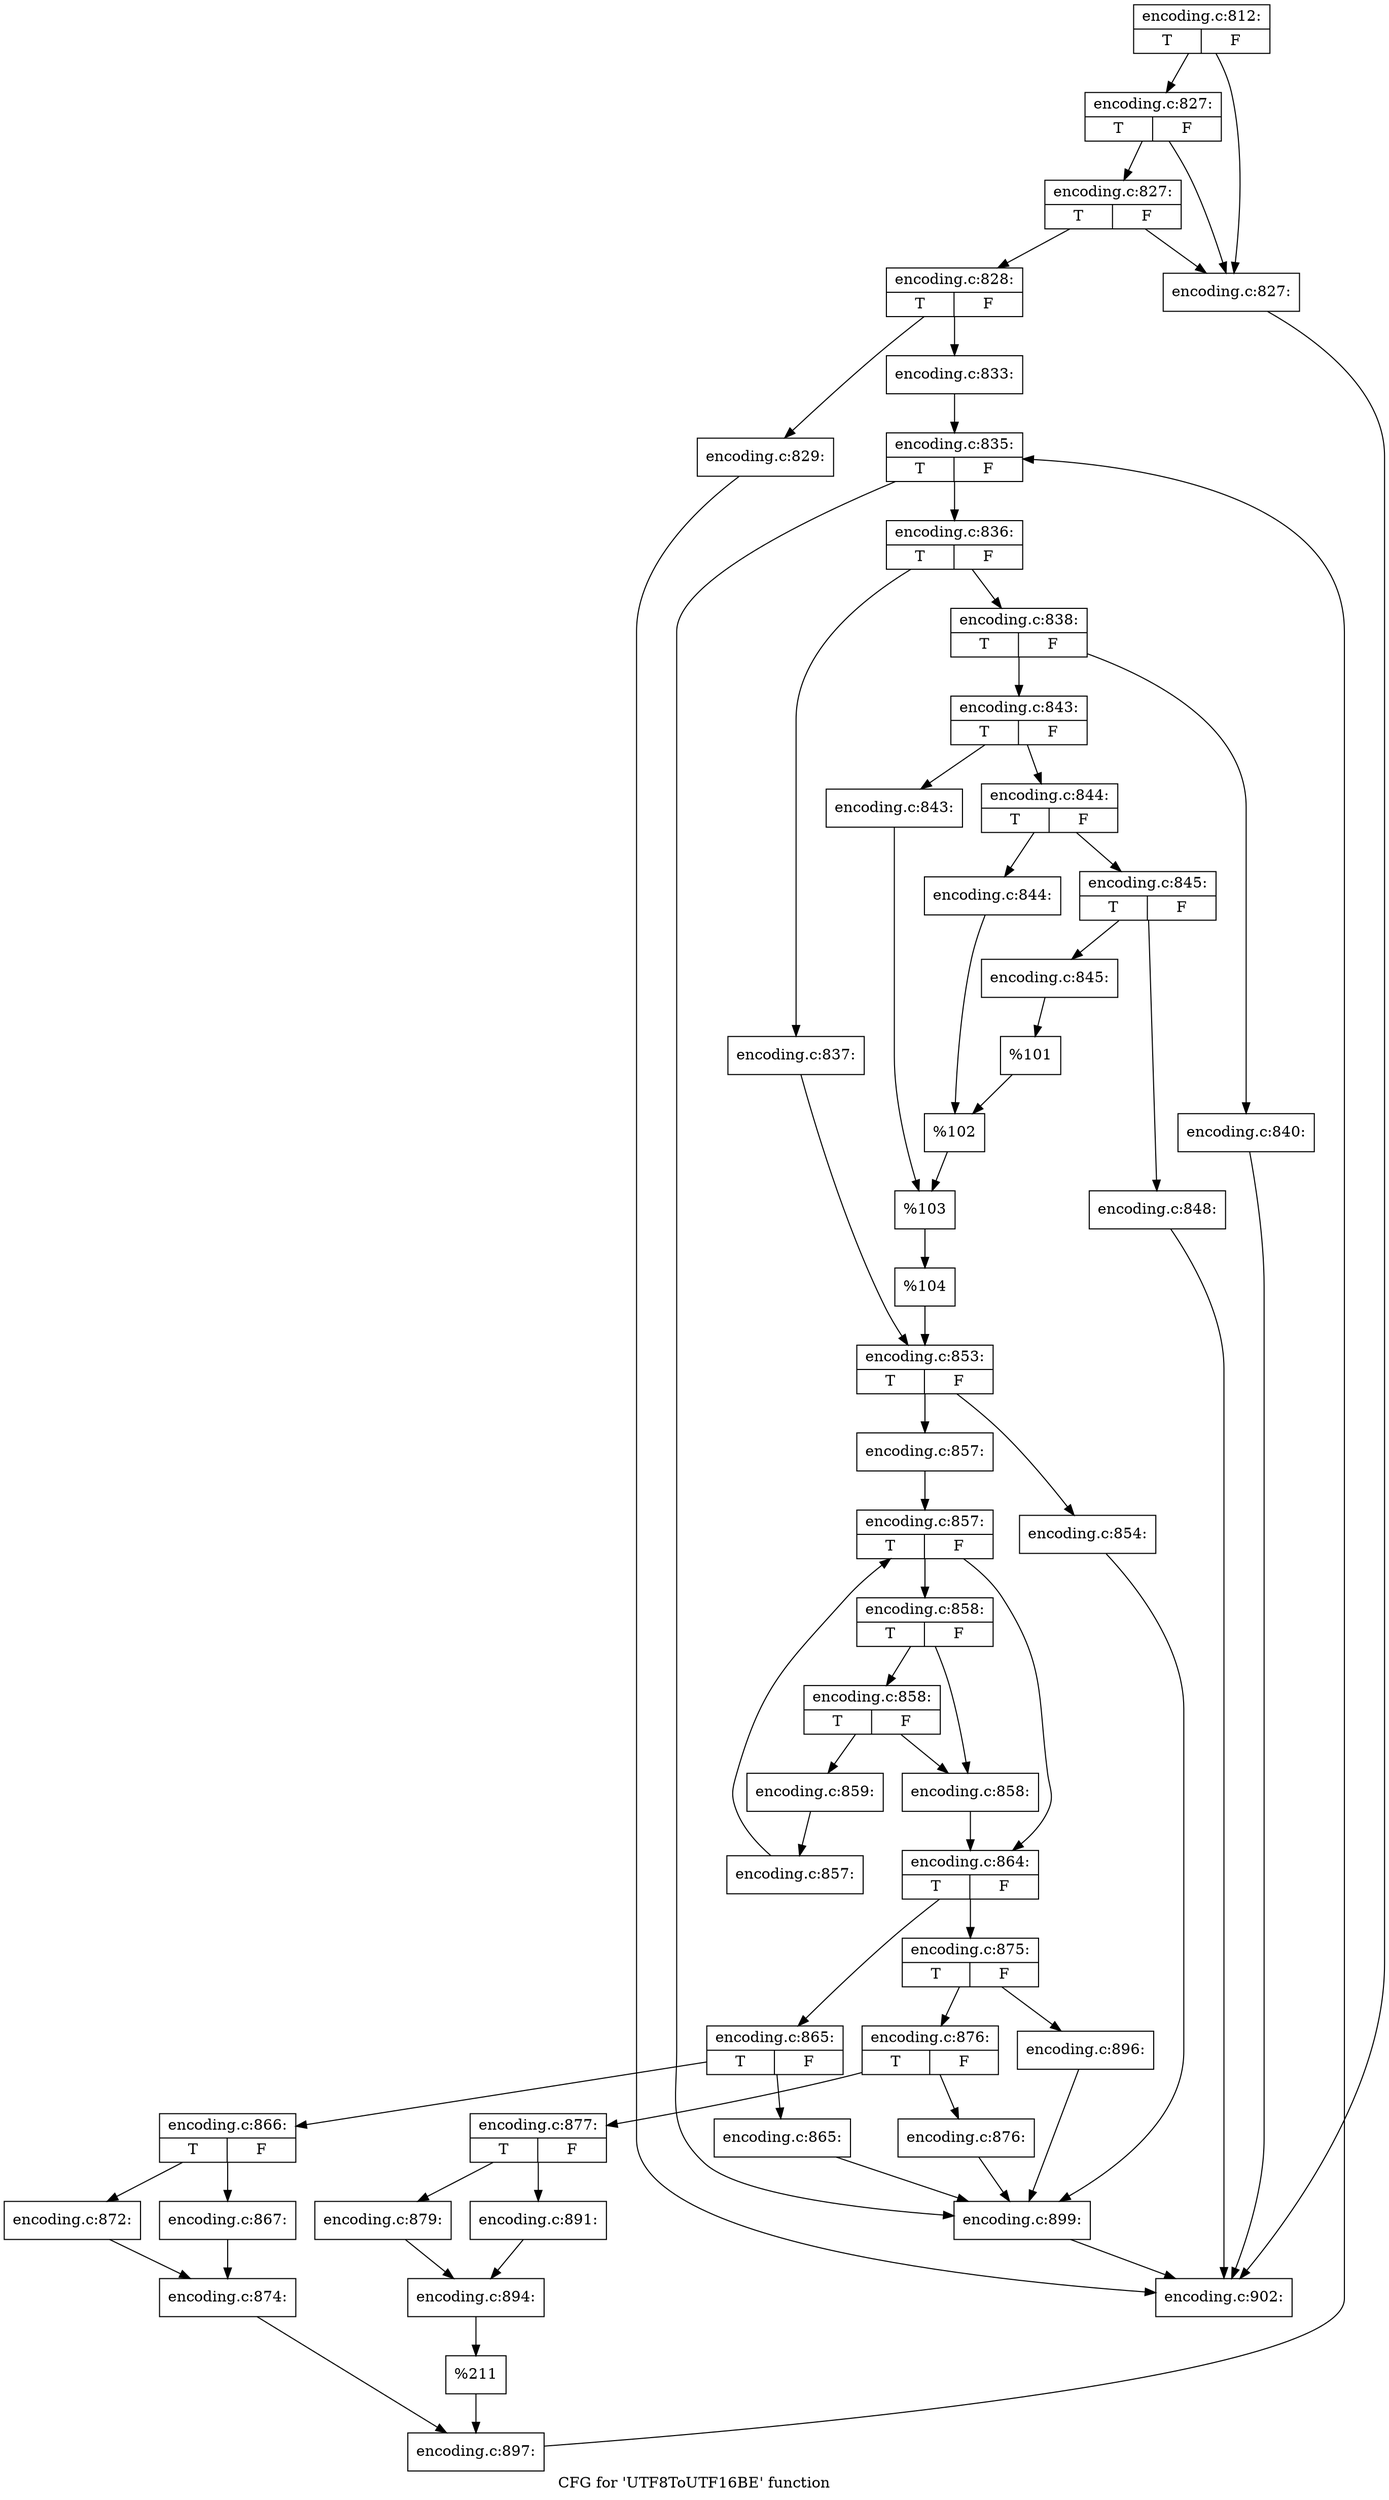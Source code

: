 digraph "CFG for 'UTF8ToUTF16BE' function" {
	label="CFG for 'UTF8ToUTF16BE' function";

	Node0x46fa5f0 [shape=record,label="{encoding.c:812:|{<s0>T|<s1>F}}"];
	Node0x46fa5f0 -> Node0x46fdcc0;
	Node0x46fa5f0 -> Node0x46fdde0;
	Node0x46fdde0 [shape=record,label="{encoding.c:827:|{<s0>T|<s1>F}}"];
	Node0x46fdde0 -> Node0x46fdcc0;
	Node0x46fdde0 -> Node0x46fdd60;
	Node0x46fdd60 [shape=record,label="{encoding.c:827:|{<s0>T|<s1>F}}"];
	Node0x46fdd60 -> Node0x46fdcc0;
	Node0x46fdd60 -> Node0x46fdd10;
	Node0x46fdcc0 [shape=record,label="{encoding.c:827:}"];
	Node0x46fdcc0 -> Node0x46fb0a0;
	Node0x46fdd10 [shape=record,label="{encoding.c:828:|{<s0>T|<s1>F}}"];
	Node0x46fdd10 -> Node0x46fe700;
	Node0x46fdd10 -> Node0x46fe750;
	Node0x46fe700 [shape=record,label="{encoding.c:829:}"];
	Node0x46fe700 -> Node0x46fb0a0;
	Node0x46fe750 [shape=record,label="{encoding.c:833:}"];
	Node0x46fe750 -> Node0x46ff7f0;
	Node0x46ff7f0 [shape=record,label="{encoding.c:835:|{<s0>T|<s1>F}}"];
	Node0x46ff7f0 -> Node0x46ffc10;
	Node0x46ff7f0 -> Node0x46ffa10;
	Node0x46ffc10 [shape=record,label="{encoding.c:836:|{<s0>T|<s1>F}}"];
	Node0x46ffc10 -> Node0x47000c0;
	Node0x46ffc10 -> Node0x4700160;
	Node0x47000c0 [shape=record,label="{encoding.c:837:}"];
	Node0x47000c0 -> Node0x4700110;
	Node0x4700160 [shape=record,label="{encoding.c:838:|{<s0>T|<s1>F}}"];
	Node0x4700160 -> Node0x4700800;
	Node0x4700160 -> Node0x47008a0;
	Node0x4700800 [shape=record,label="{encoding.c:840:}"];
	Node0x4700800 -> Node0x46fb0a0;
	Node0x47008a0 [shape=record,label="{encoding.c:843:|{<s0>T|<s1>F}}"];
	Node0x47008a0 -> Node0x4701740;
	Node0x47008a0 -> Node0x47017e0;
	Node0x4701740 [shape=record,label="{encoding.c:843:}"];
	Node0x4701740 -> Node0x4701790;
	Node0x47017e0 [shape=record,label="{encoding.c:844:|{<s0>T|<s1>F}}"];
	Node0x47017e0 -> Node0x4701f60;
	Node0x47017e0 -> Node0x4702000;
	Node0x4701f60 [shape=record,label="{encoding.c:844:}"];
	Node0x4701f60 -> Node0x4701fb0;
	Node0x4702000 [shape=record,label="{encoding.c:845:|{<s0>T|<s1>F}}"];
	Node0x4702000 -> Node0x4702780;
	Node0x4702000 -> Node0x4702820;
	Node0x4702780 [shape=record,label="{encoding.c:845:}"];
	Node0x4702780 -> Node0x47027d0;
	Node0x4702820 [shape=record,label="{encoding.c:848:}"];
	Node0x4702820 -> Node0x46fb0a0;
	Node0x47027d0 [shape=record,label="{%101}"];
	Node0x47027d0 -> Node0x4701fb0;
	Node0x4701fb0 [shape=record,label="{%102}"];
	Node0x4701fb0 -> Node0x4701790;
	Node0x4701790 [shape=record,label="{%103}"];
	Node0x4701790 -> Node0x4700850;
	Node0x4700850 [shape=record,label="{%104}"];
	Node0x4700850 -> Node0x4700110;
	Node0x4700110 [shape=record,label="{encoding.c:853:|{<s0>T|<s1>F}}"];
	Node0x4700110 -> Node0x47f6090;
	Node0x4700110 -> Node0x47f60e0;
	Node0x47f6090 [shape=record,label="{encoding.c:854:}"];
	Node0x47f6090 -> Node0x46ffa10;
	Node0x47f60e0 [shape=record,label="{encoding.c:857:}"];
	Node0x47f60e0 -> Node0x47f6840;
	Node0x47f6840 [shape=record,label="{encoding.c:857:|{<s0>T|<s1>F}}"];
	Node0x47f6840 -> Node0x47f6b20;
	Node0x47f6840 -> Node0x47f67b0;
	Node0x47f6b20 [shape=record,label="{encoding.c:858:|{<s0>T|<s1>F}}"];
	Node0x47f6b20 -> Node0x47f6da0;
	Node0x47f6b20 -> Node0x47f6e40;
	Node0x47f6e40 [shape=record,label="{encoding.c:858:|{<s0>T|<s1>F}}"];
	Node0x47f6e40 -> Node0x47f6da0;
	Node0x47f6e40 -> Node0x47f6df0;
	Node0x47f6da0 [shape=record,label="{encoding.c:858:}"];
	Node0x47f6da0 -> Node0x47f67b0;
	Node0x47f6df0 [shape=record,label="{encoding.c:859:}"];
	Node0x47f6df0 -> Node0x47f6a90;
	Node0x47f6a90 [shape=record,label="{encoding.c:857:}"];
	Node0x47f6a90 -> Node0x47f6840;
	Node0x47f67b0 [shape=record,label="{encoding.c:864:|{<s0>T|<s1>F}}"];
	Node0x47f67b0 -> Node0x47f80b0;
	Node0x47f67b0 -> Node0x47f8150;
	Node0x47f80b0 [shape=record,label="{encoding.c:865:|{<s0>T|<s1>F}}"];
	Node0x47f80b0 -> Node0x47f8510;
	Node0x47f80b0 -> Node0x47f8560;
	Node0x47f8510 [shape=record,label="{encoding.c:865:}"];
	Node0x47f8510 -> Node0x46ffa10;
	Node0x47f8560 [shape=record,label="{encoding.c:866:|{<s0>T|<s1>F}}"];
	Node0x47f8560 -> Node0x47f8910;
	Node0x47f8560 -> Node0x47f89b0;
	Node0x47f8910 [shape=record,label="{encoding.c:867:}"];
	Node0x47f8910 -> Node0x47f8960;
	Node0x47f89b0 [shape=record,label="{encoding.c:872:}"];
	Node0x47f89b0 -> Node0x47f8960;
	Node0x47f8960 [shape=record,label="{encoding.c:874:}"];
	Node0x47f8960 -> Node0x47f8100;
	Node0x47f8150 [shape=record,label="{encoding.c:875:|{<s0>T|<s1>F}}"];
	Node0x47f8150 -> Node0x47f9d60;
	Node0x47f8150 -> Node0x47f9e00;
	Node0x47f9d60 [shape=record,label="{encoding.c:876:|{<s0>T|<s1>F}}"];
	Node0x47f9d60 -> Node0x47fa1c0;
	Node0x47f9d60 -> Node0x47fa210;
	Node0x47fa1c0 [shape=record,label="{encoding.c:876:}"];
	Node0x47fa1c0 -> Node0x46ffa10;
	Node0x47fa210 [shape=record,label="{encoding.c:877:|{<s0>T|<s1>F}}"];
	Node0x47fa210 -> Node0x47fa8a0;
	Node0x47fa210 -> Node0x47fa940;
	Node0x47fa8a0 [shape=record,label="{encoding.c:879:}"];
	Node0x47fa8a0 -> Node0x47fa8f0;
	Node0x47fa940 [shape=record,label="{encoding.c:891:}"];
	Node0x47fa940 -> Node0x47fa8f0;
	Node0x47fa8f0 [shape=record,label="{encoding.c:894:}"];
	Node0x47fa8f0 -> Node0x47f9db0;
	Node0x47f9e00 [shape=record,label="{encoding.c:896:}"];
	Node0x47f9e00 -> Node0x46ffa10;
	Node0x47f9db0 [shape=record,label="{%211}"];
	Node0x47f9db0 -> Node0x47f8100;
	Node0x47f8100 [shape=record,label="{encoding.c:897:}"];
	Node0x47f8100 -> Node0x46ff7f0;
	Node0x46ffa10 [shape=record,label="{encoding.c:899:}"];
	Node0x46ffa10 -> Node0x46fb0a0;
	Node0x46fb0a0 [shape=record,label="{encoding.c:902:}"];
}
